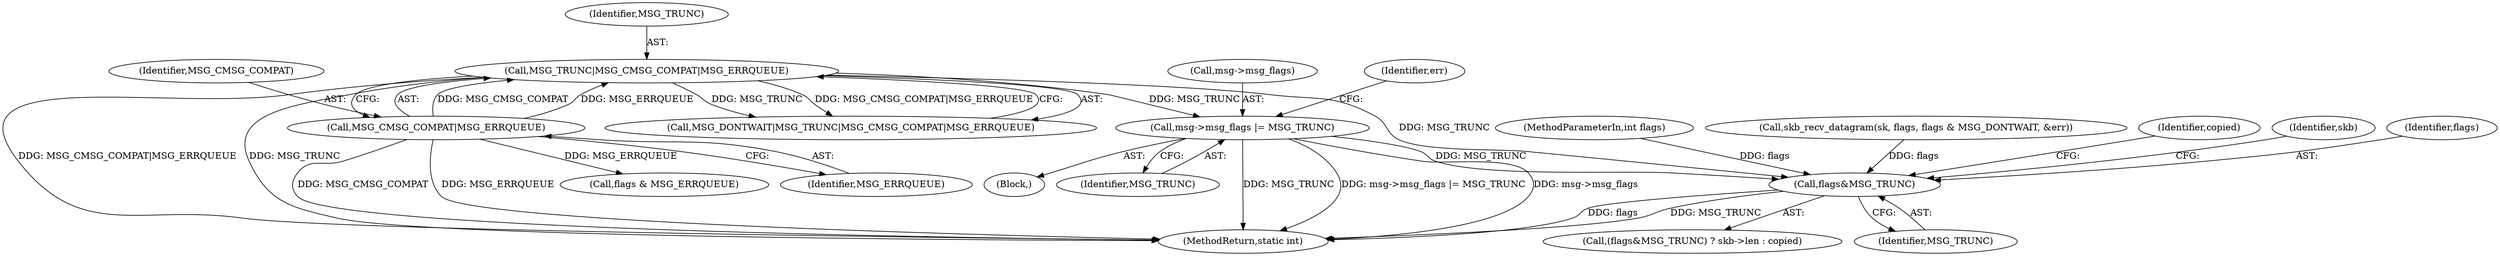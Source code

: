 digraph "0_linux_f3d3342602f8bcbf37d7c46641cb9bca7618eb1c_26@pointer" {
"1000361" [label="(Call,msg->msg_flags |= MSG_TRUNC)"];
"1000140" [label="(Call,MSG_TRUNC|MSG_CMSG_COMPAT|MSG_ERRQUEUE)"];
"1000142" [label="(Call,MSG_CMSG_COMPAT|MSG_ERRQUEUE)"];
"1000513" [label="(Call,flags&MSG_TRUNC)"];
"1000357" [label="(Block,)"];
"1000527" [label="(MethodReturn,static int)"];
"1000367" [label="(Identifier,err)"];
"1000513" [label="(Call,flags&MSG_TRUNC)"];
"1000157" [label="(Call,flags & MSG_ERRQUEUE)"];
"1000143" [label="(Identifier,MSG_CMSG_COMPAT)"];
"1000519" [label="(Identifier,copied)"];
"1000365" [label="(Identifier,MSG_TRUNC)"];
"1000142" [label="(Call,MSG_CMSG_COMPAT|MSG_ERRQUEUE)"];
"1000144" [label="(Identifier,MSG_ERRQUEUE)"];
"1000141" [label="(Identifier,MSG_TRUNC)"];
"1000515" [label="(Identifier,MSG_TRUNC)"];
"1000362" [label="(Call,msg->msg_flags)"];
"1000361" [label="(Call,msg->msg_flags |= MSG_TRUNC)"];
"1000140" [label="(Call,MSG_TRUNC|MSG_CMSG_COMPAT|MSG_ERRQUEUE)"];
"1000512" [label="(Call,(flags&MSG_TRUNC) ? skb->len : copied)"];
"1000138" [label="(Call,MSG_DONTWAIT|MSG_TRUNC|MSG_CMSG_COMPAT|MSG_ERRQUEUE)"];
"1000517" [label="(Identifier,skb)"];
"1000514" [label="(Identifier,flags)"];
"1000113" [label="(MethodParameterIn,int flags)"];
"1000172" [label="(Call,skb_recv_datagram(sk, flags, flags & MSG_DONTWAIT, &err))"];
"1000361" -> "1000357"  [label="AST: "];
"1000361" -> "1000365"  [label="CFG: "];
"1000362" -> "1000361"  [label="AST: "];
"1000365" -> "1000361"  [label="AST: "];
"1000367" -> "1000361"  [label="CFG: "];
"1000361" -> "1000527"  [label="DDG: MSG_TRUNC"];
"1000361" -> "1000527"  [label="DDG: msg->msg_flags |= MSG_TRUNC"];
"1000361" -> "1000527"  [label="DDG: msg->msg_flags"];
"1000140" -> "1000361"  [label="DDG: MSG_TRUNC"];
"1000361" -> "1000513"  [label="DDG: MSG_TRUNC"];
"1000140" -> "1000138"  [label="AST: "];
"1000140" -> "1000142"  [label="CFG: "];
"1000141" -> "1000140"  [label="AST: "];
"1000142" -> "1000140"  [label="AST: "];
"1000138" -> "1000140"  [label="CFG: "];
"1000140" -> "1000527"  [label="DDG: MSG_CMSG_COMPAT|MSG_ERRQUEUE"];
"1000140" -> "1000527"  [label="DDG: MSG_TRUNC"];
"1000140" -> "1000138"  [label="DDG: MSG_TRUNC"];
"1000140" -> "1000138"  [label="DDG: MSG_CMSG_COMPAT|MSG_ERRQUEUE"];
"1000142" -> "1000140"  [label="DDG: MSG_CMSG_COMPAT"];
"1000142" -> "1000140"  [label="DDG: MSG_ERRQUEUE"];
"1000140" -> "1000513"  [label="DDG: MSG_TRUNC"];
"1000142" -> "1000144"  [label="CFG: "];
"1000143" -> "1000142"  [label="AST: "];
"1000144" -> "1000142"  [label="AST: "];
"1000142" -> "1000527"  [label="DDG: MSG_ERRQUEUE"];
"1000142" -> "1000527"  [label="DDG: MSG_CMSG_COMPAT"];
"1000142" -> "1000157"  [label="DDG: MSG_ERRQUEUE"];
"1000513" -> "1000512"  [label="AST: "];
"1000513" -> "1000515"  [label="CFG: "];
"1000514" -> "1000513"  [label="AST: "];
"1000515" -> "1000513"  [label="AST: "];
"1000517" -> "1000513"  [label="CFG: "];
"1000519" -> "1000513"  [label="CFG: "];
"1000513" -> "1000527"  [label="DDG: flags"];
"1000513" -> "1000527"  [label="DDG: MSG_TRUNC"];
"1000172" -> "1000513"  [label="DDG: flags"];
"1000113" -> "1000513"  [label="DDG: flags"];
}
